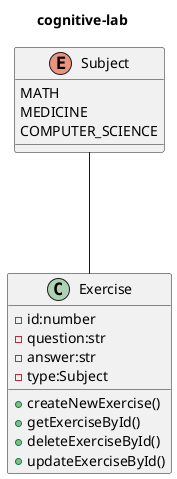 @startuml cognitive-lab
title cognitive-lab

class Exercise{
    - id:number
    - question:str
    - answer:str
    - type:Subject
    + createNewExercise()
    + getExerciseById()
    + deleteExerciseById()
    + updateExerciseById()
}

enum Subject{
    MATH
    MEDICINE
    COMPUTER_SCIENCE
}

Subject --- Exercise

@enduml